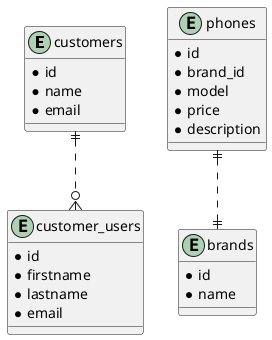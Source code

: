 @startuml

entity customers {
    * id
    * name
    * email
}

entity customer_users {
    * id
    * firstname
    * lastname
    * email
}

entity phones {
    * id
    * brand_id
    * model
    * price
    * description
}

entity brands {
    * id
    * name
}

customers ||..o{ customer_users
phones ||..|| brands

@enduml
